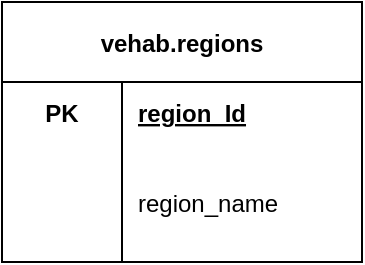 <mxfile version="13.10.3" type="github">
  <diagram id="OmimlcPRNOlS36g1BJqZ" name="Page-1">
    <mxGraphModel dx="757" dy="739" grid="1" gridSize="10" guides="1" tooltips="1" connect="1" arrows="1" fold="1" page="1" pageScale="1" pageWidth="850" pageHeight="1100" math="0" shadow="0">
      <root>
        <mxCell id="0" />
        <mxCell id="1" parent="0" />
        <mxCell id="3tPBRp_03eay5XD3Fdpg-42" value="vehab.regions" style="shape=table;startSize=40;container=1;collapsible=1;childLayout=tableLayout;fixedRows=1;rowLines=0;fontStyle=1;align=center;resizeLast=1;strokeColor=#000000;" vertex="1" parent="1">
          <mxGeometry x="570" y="370" width="180" height="130" as="geometry" />
        </mxCell>
        <mxCell id="3tPBRp_03eay5XD3Fdpg-43" value="" style="shape=partialRectangle;collapsible=0;dropTarget=0;pointerEvents=0;fillColor=none;top=0;left=0;bottom=0;right=0;points=[[0,0.5],[1,0.5]];portConstraint=eastwest;" vertex="1" parent="3tPBRp_03eay5XD3Fdpg-42">
          <mxGeometry y="40" width="180" height="30" as="geometry" />
        </mxCell>
        <mxCell id="3tPBRp_03eay5XD3Fdpg-44" value="PK" style="shape=partialRectangle;connectable=0;fillColor=none;top=0;left=0;bottom=0;right=0;fontStyle=1;overflow=hidden;" vertex="1" parent="3tPBRp_03eay5XD3Fdpg-43">
          <mxGeometry width="60" height="30" as="geometry" />
        </mxCell>
        <mxCell id="3tPBRp_03eay5XD3Fdpg-45" value="region_Id" style="shape=partialRectangle;connectable=0;fillColor=none;top=0;left=0;bottom=0;right=0;align=left;spacingLeft=6;fontStyle=5;overflow=hidden;" vertex="1" parent="3tPBRp_03eay5XD3Fdpg-43">
          <mxGeometry x="60" width="120" height="30" as="geometry" />
        </mxCell>
        <mxCell id="3tPBRp_03eay5XD3Fdpg-46" value="" style="shape=partialRectangle;collapsible=0;dropTarget=0;pointerEvents=0;fillColor=none;top=0;left=0;bottom=1;right=0;points=[[0,0.5],[1,0.5]];portConstraint=eastwest;strokeColor=none;" vertex="1" parent="3tPBRp_03eay5XD3Fdpg-42">
          <mxGeometry y="70" width="180" height="20" as="geometry" />
        </mxCell>
        <mxCell id="3tPBRp_03eay5XD3Fdpg-47" value="" style="shape=partialRectangle;connectable=0;fillColor=none;top=0;left=0;bottom=0;right=0;fontStyle=1;overflow=hidden;" vertex="1" parent="3tPBRp_03eay5XD3Fdpg-46">
          <mxGeometry width="60" height="20" as="geometry" />
        </mxCell>
        <mxCell id="3tPBRp_03eay5XD3Fdpg-48" value="" style="shape=partialRectangle;connectable=0;fillColor=none;top=0;left=0;bottom=0;right=0;align=left;spacingLeft=6;fontStyle=5;overflow=hidden;strokeColor=none;" vertex="1" parent="3tPBRp_03eay5XD3Fdpg-46">
          <mxGeometry x="60" width="120" height="20" as="geometry" />
        </mxCell>
        <mxCell id="3tPBRp_03eay5XD3Fdpg-49" value="" style="shape=partialRectangle;collapsible=0;dropTarget=0;pointerEvents=0;fillColor=none;top=0;left=0;bottom=0;right=0;points=[[0,0.5],[1,0.5]];portConstraint=eastwest;" vertex="1" parent="3tPBRp_03eay5XD3Fdpg-42">
          <mxGeometry y="90" width="180" height="20" as="geometry" />
        </mxCell>
        <mxCell id="3tPBRp_03eay5XD3Fdpg-50" value="" style="shape=partialRectangle;connectable=0;fillColor=none;top=0;left=0;bottom=0;right=0;editable=1;overflow=hidden;strokeColor=none;" vertex="1" parent="3tPBRp_03eay5XD3Fdpg-49">
          <mxGeometry width="60" height="20" as="geometry" />
        </mxCell>
        <mxCell id="3tPBRp_03eay5XD3Fdpg-51" value="region_name" style="shape=partialRectangle;connectable=0;fillColor=none;top=0;left=0;bottom=0;right=0;align=left;spacingLeft=6;overflow=hidden;strokeColor=none;" vertex="1" parent="3tPBRp_03eay5XD3Fdpg-49">
          <mxGeometry x="60" width="120" height="20" as="geometry" />
        </mxCell>
        <mxCell id="3tPBRp_03eay5XD3Fdpg-52" value="" style="shape=partialRectangle;collapsible=0;dropTarget=0;pointerEvents=0;fillColor=none;top=0;left=0;bottom=0;right=0;points=[[0,0.5],[1,0.5]];portConstraint=eastwest;" vertex="1" parent="3tPBRp_03eay5XD3Fdpg-42">
          <mxGeometry y="110" width="180" height="20" as="geometry" />
        </mxCell>
        <mxCell id="3tPBRp_03eay5XD3Fdpg-53" value="" style="shape=partialRectangle;connectable=0;fillColor=none;top=0;left=0;bottom=0;right=0;editable=1;overflow=hidden;" vertex="1" parent="3tPBRp_03eay5XD3Fdpg-52">
          <mxGeometry width="60" height="20" as="geometry" />
        </mxCell>
        <mxCell id="3tPBRp_03eay5XD3Fdpg-54" value="" style="shape=partialRectangle;connectable=0;fillColor=none;top=0;left=0;bottom=0;right=0;align=left;spacingLeft=6;overflow=hidden;strokeColor=none;" vertex="1" parent="3tPBRp_03eay5XD3Fdpg-52">
          <mxGeometry x="60" width="120" height="20" as="geometry" />
        </mxCell>
      </root>
    </mxGraphModel>
  </diagram>
</mxfile>
